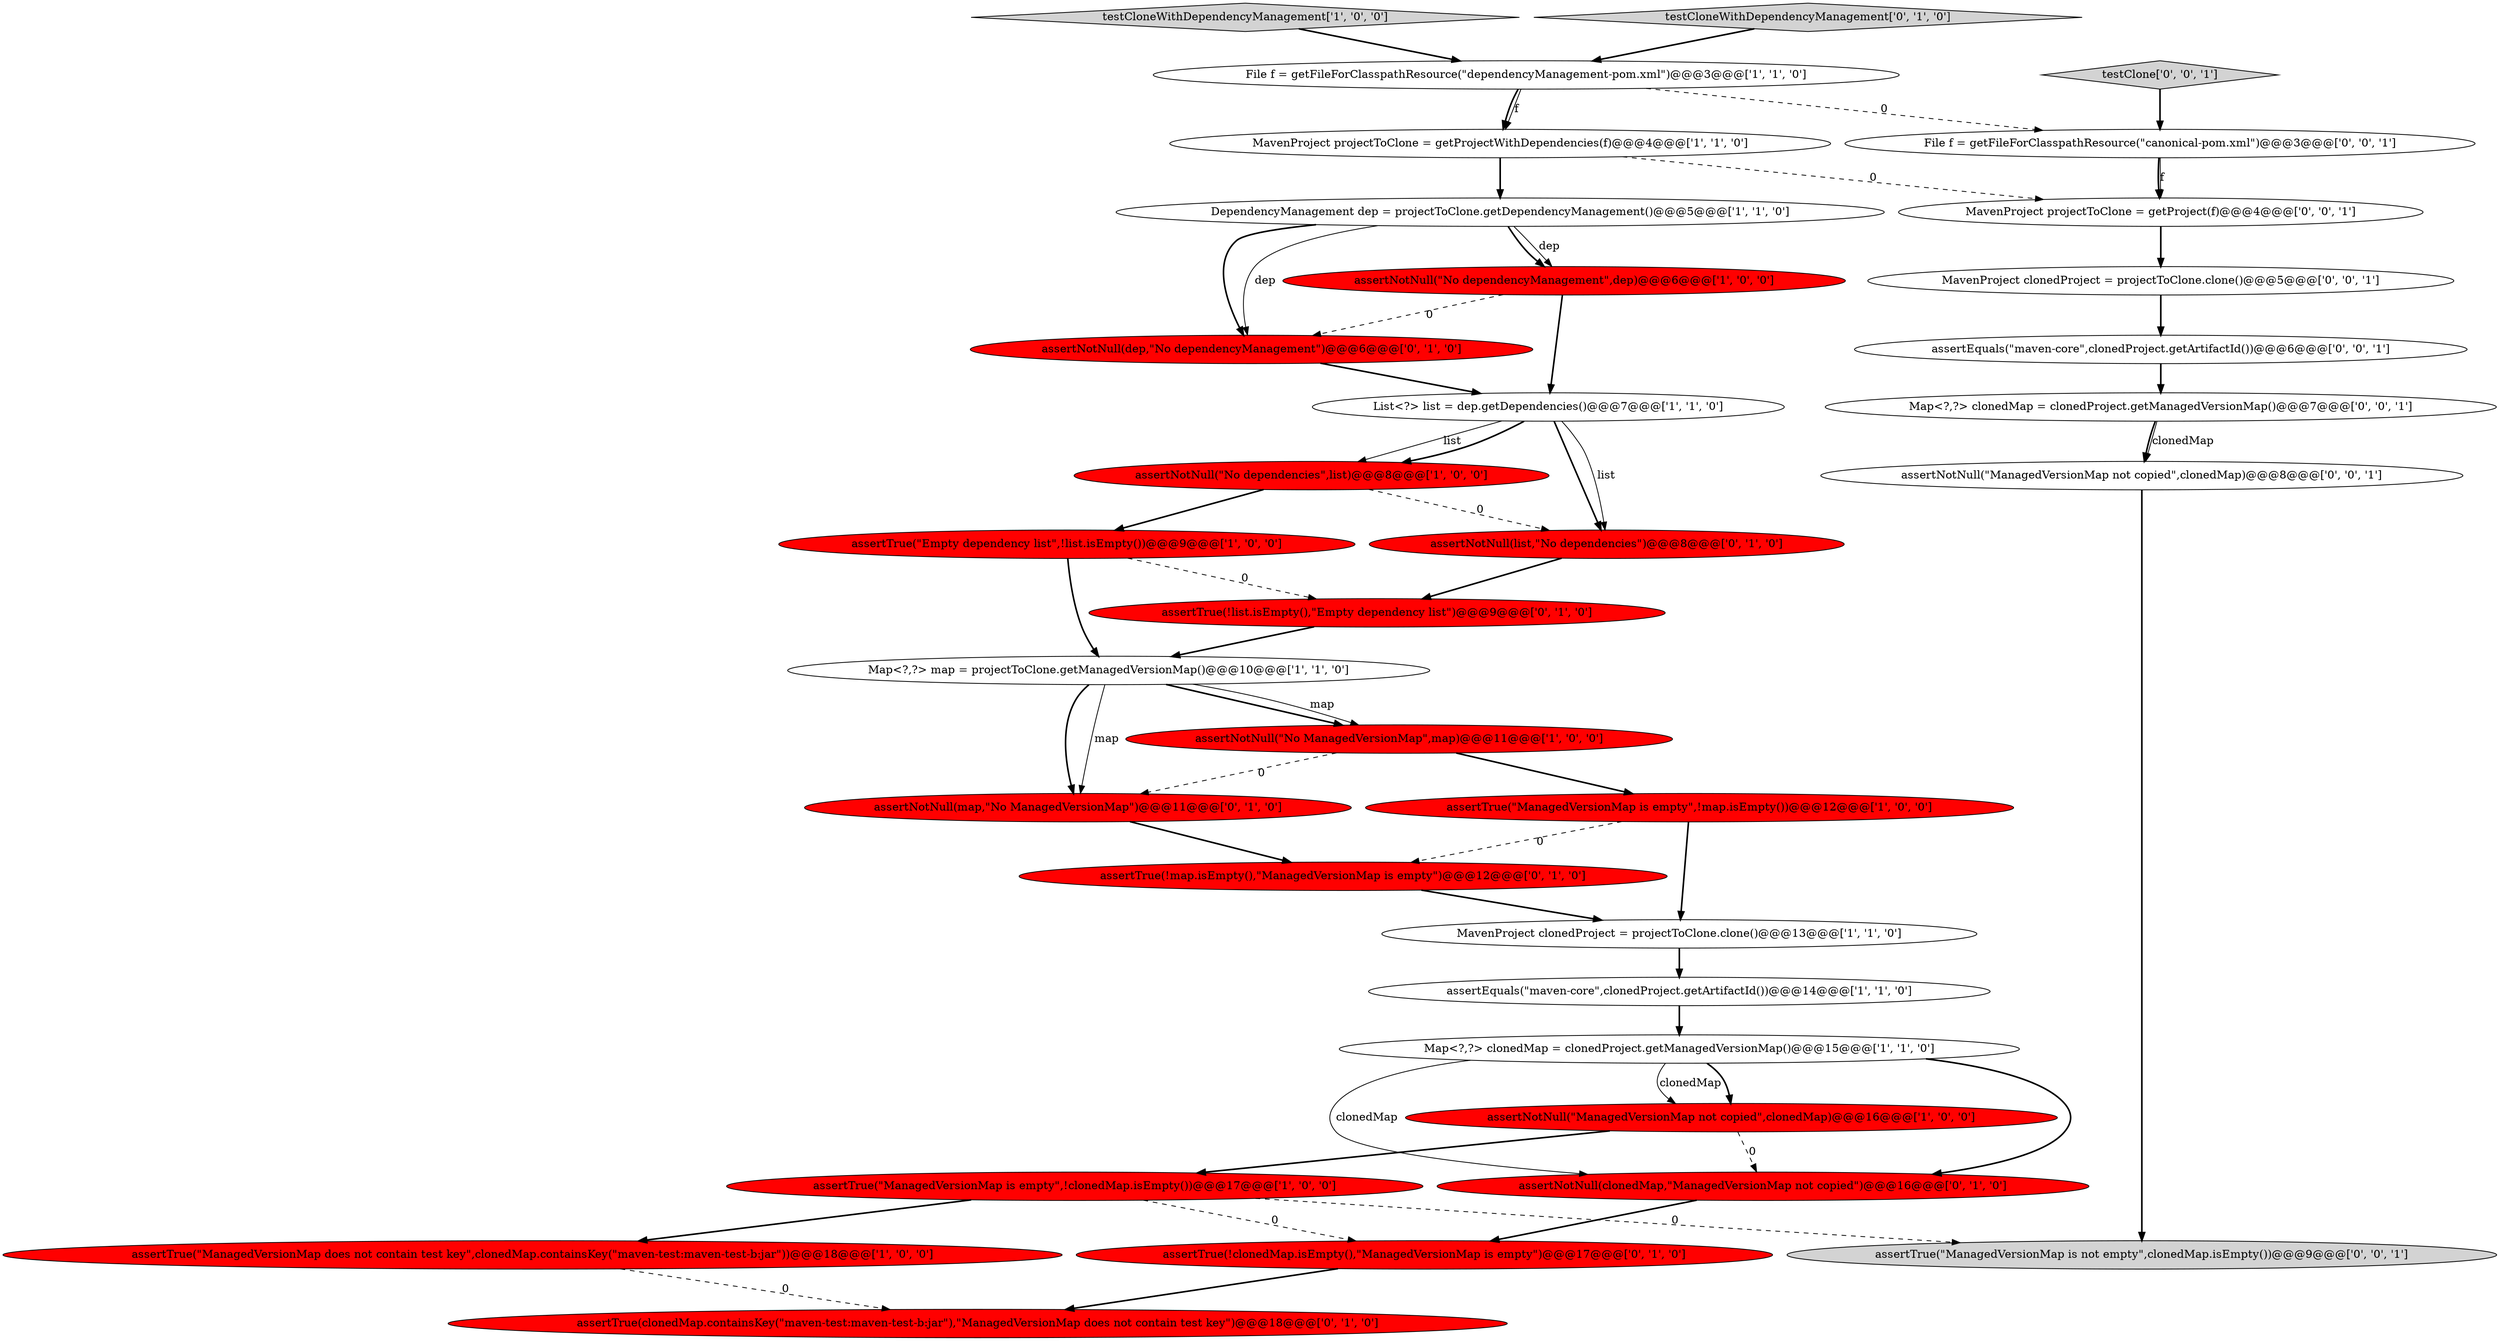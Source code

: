 digraph {
19 [style = filled, label = "assertNotNull(clonedMap,\"ManagedVersionMap not copied\")@@@16@@@['0', '1', '0']", fillcolor = red, shape = ellipse image = "AAA1AAABBB2BBB"];
4 [style = filled, label = "Map<?,?> map = projectToClone.getManagedVersionMap()@@@10@@@['1', '1', '0']", fillcolor = white, shape = ellipse image = "AAA0AAABBB1BBB"];
29 [style = filled, label = "assertTrue(\"ManagedVersionMap is not empty\",clonedMap.isEmpty())@@@9@@@['0', '0', '1']", fillcolor = lightgray, shape = ellipse image = "AAA0AAABBB3BBB"];
23 [style = filled, label = "assertTrue(!clonedMap.isEmpty(),\"ManagedVersionMap is empty\")@@@17@@@['0', '1', '0']", fillcolor = red, shape = ellipse image = "AAA1AAABBB2BBB"];
26 [style = filled, label = "File f = getFileForClasspathResource(\"canonical-pom.xml\")@@@3@@@['0', '0', '1']", fillcolor = white, shape = ellipse image = "AAA0AAABBB3BBB"];
5 [style = filled, label = "assertTrue(\"ManagedVersionMap does not contain test key\",clonedMap.containsKey(\"maven-test:maven-test-b:jar\"))@@@18@@@['1', '0', '0']", fillcolor = red, shape = ellipse image = "AAA1AAABBB1BBB"];
3 [style = filled, label = "assertNotNull(\"No ManagedVersionMap\",map)@@@11@@@['1', '0', '0']", fillcolor = red, shape = ellipse image = "AAA1AAABBB1BBB"];
8 [style = filled, label = "assertNotNull(\"No dependencyManagement\",dep)@@@6@@@['1', '0', '0']", fillcolor = red, shape = ellipse image = "AAA1AAABBB1BBB"];
11 [style = filled, label = "DependencyManagement dep = projectToClone.getDependencyManagement()@@@5@@@['1', '1', '0']", fillcolor = white, shape = ellipse image = "AAA0AAABBB1BBB"];
12 [style = filled, label = "assertNotNull(\"ManagedVersionMap not copied\",clonedMap)@@@16@@@['1', '0', '0']", fillcolor = red, shape = ellipse image = "AAA1AAABBB1BBB"];
0 [style = filled, label = "assertTrue(\"ManagedVersionMap is empty\",!map.isEmpty())@@@12@@@['1', '0', '0']", fillcolor = red, shape = ellipse image = "AAA1AAABBB1BBB"];
33 [style = filled, label = "testClone['0', '0', '1']", fillcolor = lightgray, shape = diamond image = "AAA0AAABBB3BBB"];
14 [style = filled, label = "assertTrue(\"Empty dependency list\",!list.isEmpty())@@@9@@@['1', '0', '0']", fillcolor = red, shape = ellipse image = "AAA1AAABBB1BBB"];
13 [style = filled, label = "Map<?,?> clonedMap = clonedProject.getManagedVersionMap()@@@15@@@['1', '1', '0']", fillcolor = white, shape = ellipse image = "AAA0AAABBB1BBB"];
24 [style = filled, label = "assertTrue(!map.isEmpty(),\"ManagedVersionMap is empty\")@@@12@@@['0', '1', '0']", fillcolor = red, shape = ellipse image = "AAA1AAABBB2BBB"];
15 [style = filled, label = "MavenProject projectToClone = getProjectWithDependencies(f)@@@4@@@['1', '1', '0']", fillcolor = white, shape = ellipse image = "AAA0AAABBB1BBB"];
18 [style = filled, label = "assertNotNull(list,\"No dependencies\")@@@8@@@['0', '1', '0']", fillcolor = red, shape = ellipse image = "AAA1AAABBB2BBB"];
10 [style = filled, label = "testCloneWithDependencyManagement['1', '0', '0']", fillcolor = lightgray, shape = diamond image = "AAA0AAABBB1BBB"];
27 [style = filled, label = "MavenProject projectToClone = getProject(f)@@@4@@@['0', '0', '1']", fillcolor = white, shape = ellipse image = "AAA0AAABBB3BBB"];
7 [style = filled, label = "assertTrue(\"ManagedVersionMap is empty\",!clonedMap.isEmpty())@@@17@@@['1', '0', '0']", fillcolor = red, shape = ellipse image = "AAA1AAABBB1BBB"];
6 [style = filled, label = "File f = getFileForClasspathResource(\"dependencyManagement-pom.xml\")@@@3@@@['1', '1', '0']", fillcolor = white, shape = ellipse image = "AAA0AAABBB1BBB"];
25 [style = filled, label = "testCloneWithDependencyManagement['0', '1', '0']", fillcolor = lightgray, shape = diamond image = "AAA0AAABBB2BBB"];
32 [style = filled, label = "assertNotNull(\"ManagedVersionMap not copied\",clonedMap)@@@8@@@['0', '0', '1']", fillcolor = white, shape = ellipse image = "AAA0AAABBB3BBB"];
20 [style = filled, label = "assertNotNull(dep,\"No dependencyManagement\")@@@6@@@['0', '1', '0']", fillcolor = red, shape = ellipse image = "AAA1AAABBB2BBB"];
1 [style = filled, label = "assertEquals(\"maven-core\",clonedProject.getArtifactId())@@@14@@@['1', '1', '0']", fillcolor = white, shape = ellipse image = "AAA0AAABBB1BBB"];
2 [style = filled, label = "List<?> list = dep.getDependencies()@@@7@@@['1', '1', '0']", fillcolor = white, shape = ellipse image = "AAA0AAABBB1BBB"];
30 [style = filled, label = "assertEquals(\"maven-core\",clonedProject.getArtifactId())@@@6@@@['0', '0', '1']", fillcolor = white, shape = ellipse image = "AAA0AAABBB3BBB"];
16 [style = filled, label = "assertNotNull(\"No dependencies\",list)@@@8@@@['1', '0', '0']", fillcolor = red, shape = ellipse image = "AAA1AAABBB1BBB"];
28 [style = filled, label = "MavenProject clonedProject = projectToClone.clone()@@@5@@@['0', '0', '1']", fillcolor = white, shape = ellipse image = "AAA0AAABBB3BBB"];
9 [style = filled, label = "MavenProject clonedProject = projectToClone.clone()@@@13@@@['1', '1', '0']", fillcolor = white, shape = ellipse image = "AAA0AAABBB1BBB"];
31 [style = filled, label = "Map<?,?> clonedMap = clonedProject.getManagedVersionMap()@@@7@@@['0', '0', '1']", fillcolor = white, shape = ellipse image = "AAA0AAABBB3BBB"];
21 [style = filled, label = "assertNotNull(map,\"No ManagedVersionMap\")@@@11@@@['0', '1', '0']", fillcolor = red, shape = ellipse image = "AAA1AAABBB2BBB"];
22 [style = filled, label = "assertTrue(clonedMap.containsKey(\"maven-test:maven-test-b:jar\"),\"ManagedVersionMap does not contain test key\")@@@18@@@['0', '1', '0']", fillcolor = red, shape = ellipse image = "AAA1AAABBB2BBB"];
17 [style = filled, label = "assertTrue(!list.isEmpty(),\"Empty dependency list\")@@@9@@@['0', '1', '0']", fillcolor = red, shape = ellipse image = "AAA1AAABBB2BBB"];
11->20 [style = bold, label=""];
4->3 [style = bold, label=""];
0->9 [style = bold, label=""];
7->23 [style = dashed, label="0"];
13->19 [style = solid, label="clonedMap"];
28->30 [style = bold, label=""];
4->3 [style = solid, label="map"];
3->21 [style = dashed, label="0"];
31->32 [style = bold, label=""];
2->16 [style = solid, label="list"];
13->12 [style = solid, label="clonedMap"];
27->28 [style = bold, label=""];
8->20 [style = dashed, label="0"];
4->21 [style = bold, label=""];
18->17 [style = bold, label=""];
2->18 [style = bold, label=""];
21->24 [style = bold, label=""];
16->18 [style = dashed, label="0"];
4->21 [style = solid, label="map"];
25->6 [style = bold, label=""];
1->13 [style = bold, label=""];
10->6 [style = bold, label=""];
12->7 [style = bold, label=""];
3->0 [style = bold, label=""];
6->15 [style = bold, label=""];
33->26 [style = bold, label=""];
2->18 [style = solid, label="list"];
20->2 [style = bold, label=""];
32->29 [style = bold, label=""];
26->27 [style = bold, label=""];
31->32 [style = solid, label="clonedMap"];
7->5 [style = bold, label=""];
13->19 [style = bold, label=""];
13->12 [style = bold, label=""];
23->22 [style = bold, label=""];
15->11 [style = bold, label=""];
12->19 [style = dashed, label="0"];
8->2 [style = bold, label=""];
6->15 [style = solid, label="f"];
26->27 [style = solid, label="f"];
11->20 [style = solid, label="dep"];
30->31 [style = bold, label=""];
6->26 [style = dashed, label="0"];
19->23 [style = bold, label=""];
0->24 [style = dashed, label="0"];
11->8 [style = bold, label=""];
16->14 [style = bold, label=""];
14->17 [style = dashed, label="0"];
7->29 [style = dashed, label="0"];
5->22 [style = dashed, label="0"];
15->27 [style = dashed, label="0"];
9->1 [style = bold, label=""];
11->8 [style = solid, label="dep"];
17->4 [style = bold, label=""];
24->9 [style = bold, label=""];
14->4 [style = bold, label=""];
2->16 [style = bold, label=""];
}
